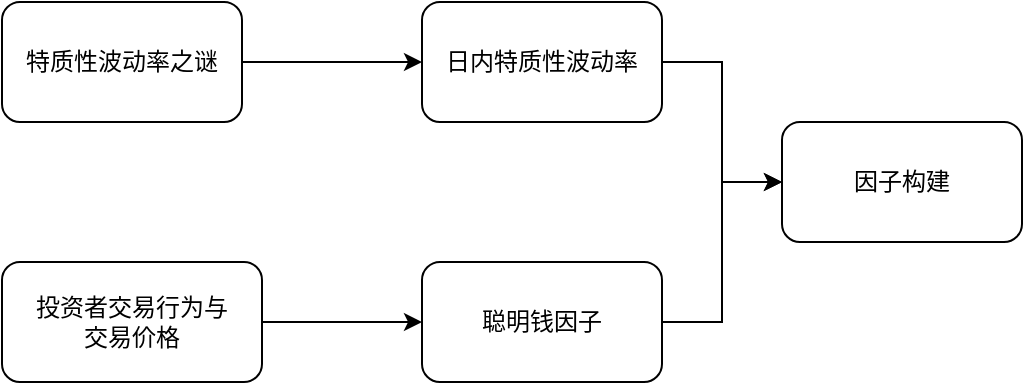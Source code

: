 <mxfile version="15.3.2" type="github">
  <diagram id="CfAYa2vxyl3BfM7-0CQv" name="Page-1">
    <mxGraphModel dx="947" dy="605" grid="1" gridSize="10" guides="1" tooltips="1" connect="1" arrows="1" fold="1" page="1" pageScale="1" pageWidth="827" pageHeight="1169" math="0" shadow="0">
      <root>
        <mxCell id="0" />
        <mxCell id="1" parent="0" />
        <mxCell id="YR4a4Y5E5KIoSldDfOVC-4" value="" style="edgeStyle=orthogonalEdgeStyle;rounded=0;orthogonalLoop=1;jettySize=auto;html=1;" edge="1" parent="1" source="YR4a4Y5E5KIoSldDfOVC-1" target="YR4a4Y5E5KIoSldDfOVC-3">
          <mxGeometry relative="1" as="geometry" />
        </mxCell>
        <mxCell id="YR4a4Y5E5KIoSldDfOVC-1" value="特质性波动率之谜" style="rounded=1;whiteSpace=wrap;html=1;" vertex="1" parent="1">
          <mxGeometry x="50" y="90" width="120" height="60" as="geometry" />
        </mxCell>
        <mxCell id="YR4a4Y5E5KIoSldDfOVC-6" value="" style="edgeStyle=orthogonalEdgeStyle;rounded=0;orthogonalLoop=1;jettySize=auto;html=1;" edge="1" parent="1" source="YR4a4Y5E5KIoSldDfOVC-2" target="YR4a4Y5E5KIoSldDfOVC-5">
          <mxGeometry relative="1" as="geometry" />
        </mxCell>
        <mxCell id="YR4a4Y5E5KIoSldDfOVC-2" value="投资者交易行为与&lt;br&gt;交易价格" style="rounded=1;whiteSpace=wrap;html=1;" vertex="1" parent="1">
          <mxGeometry x="50" y="220" width="130" height="60" as="geometry" />
        </mxCell>
        <mxCell id="YR4a4Y5E5KIoSldDfOVC-8" value="" style="edgeStyle=orthogonalEdgeStyle;rounded=0;orthogonalLoop=1;jettySize=auto;html=1;" edge="1" parent="1" source="YR4a4Y5E5KIoSldDfOVC-3" target="YR4a4Y5E5KIoSldDfOVC-7">
          <mxGeometry relative="1" as="geometry" />
        </mxCell>
        <mxCell id="YR4a4Y5E5KIoSldDfOVC-3" value="日内特质性波动率" style="rounded=1;whiteSpace=wrap;html=1;" vertex="1" parent="1">
          <mxGeometry x="260" y="90" width="120" height="60" as="geometry" />
        </mxCell>
        <mxCell id="YR4a4Y5E5KIoSldDfOVC-5" value="聪明钱因子" style="rounded=1;whiteSpace=wrap;html=1;" vertex="1" parent="1">
          <mxGeometry x="260" y="220" width="120" height="60" as="geometry" />
        </mxCell>
        <mxCell id="YR4a4Y5E5KIoSldDfOVC-7" value="因子构建" style="rounded=1;whiteSpace=wrap;html=1;" vertex="1" parent="1">
          <mxGeometry x="440" y="150" width="120" height="60" as="geometry" />
        </mxCell>
        <mxCell id="YR4a4Y5E5KIoSldDfOVC-9" value="" style="edgeStyle=orthogonalEdgeStyle;rounded=0;orthogonalLoop=1;jettySize=auto;html=1;exitX=1;exitY=0.5;exitDx=0;exitDy=0;entryX=0;entryY=0.5;entryDx=0;entryDy=0;" edge="1" parent="1" source="YR4a4Y5E5KIoSldDfOVC-5" target="YR4a4Y5E5KIoSldDfOVC-7">
          <mxGeometry relative="1" as="geometry">
            <mxPoint x="390" y="130.059" as="sourcePoint" />
            <mxPoint x="450" y="190.059" as="targetPoint" />
          </mxGeometry>
        </mxCell>
      </root>
    </mxGraphModel>
  </diagram>
</mxfile>
